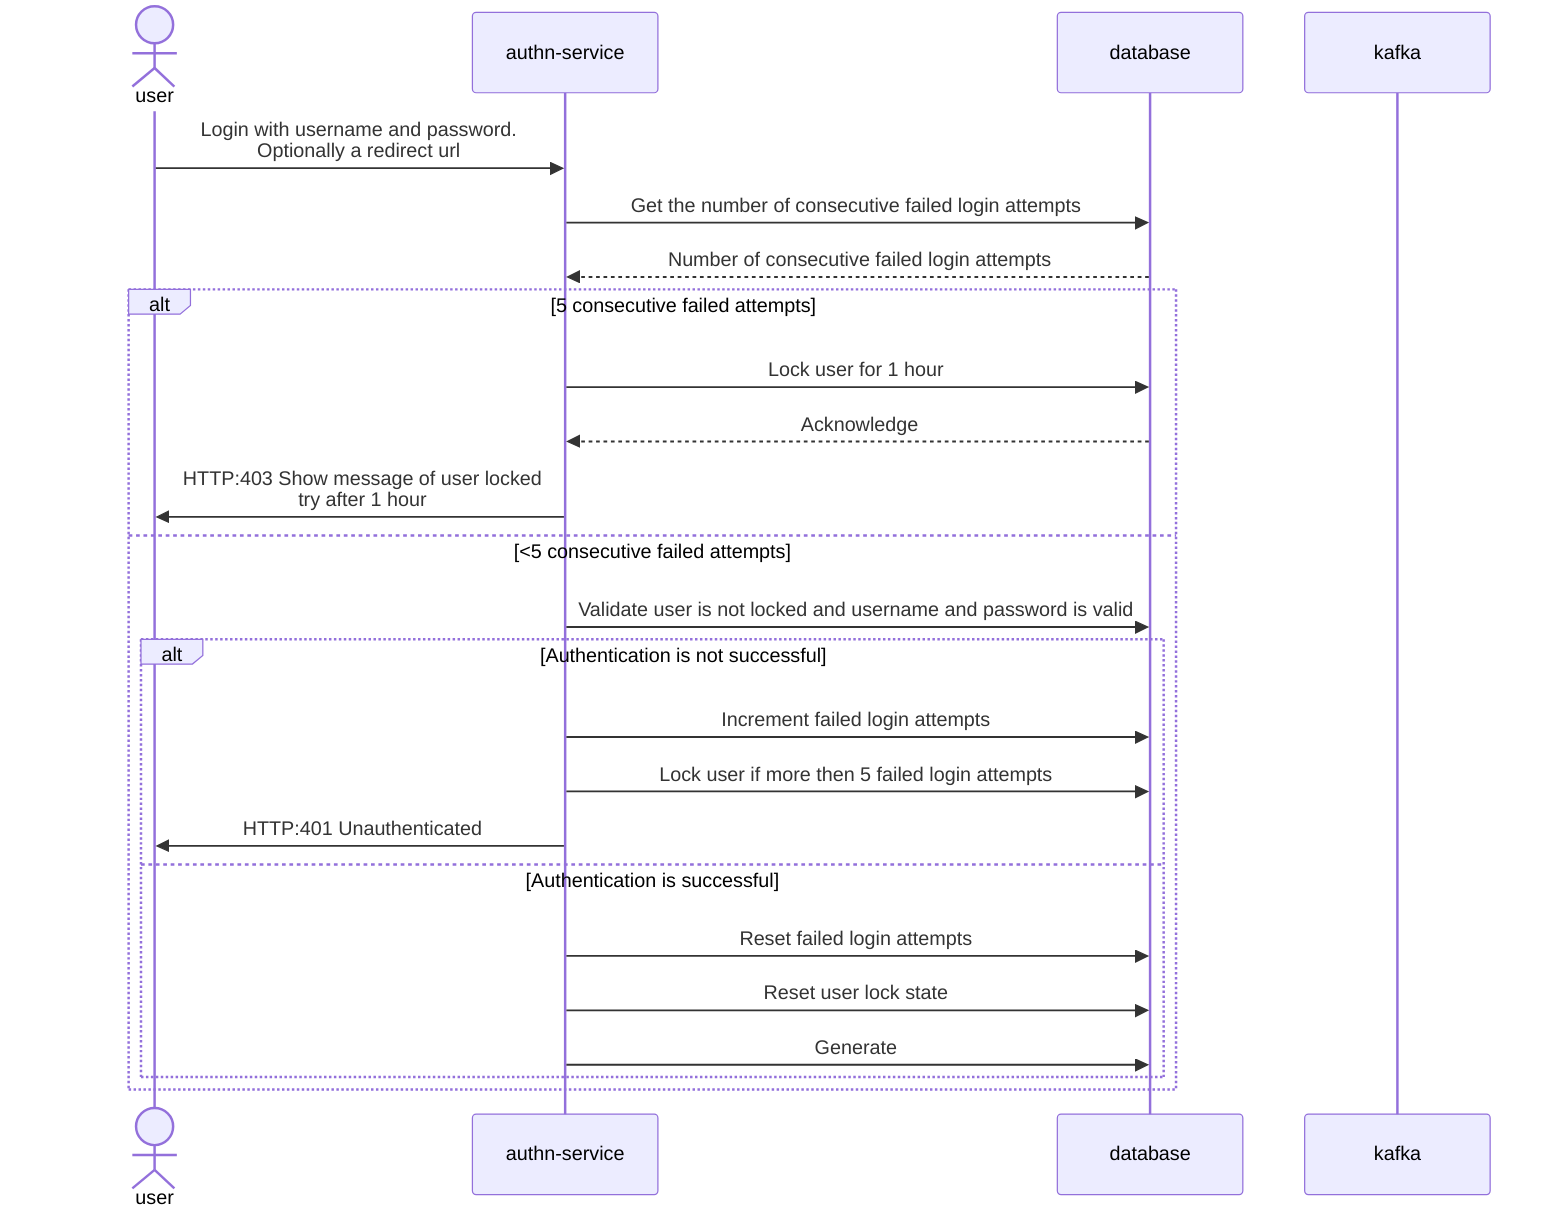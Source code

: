 sequenceDiagram
    actor user

    participant authn-service
    participant database
    participant kafka

    user->>authn-service: Login with username and password.<br>Optionally a redirect url
    authn-service->>database: Get the number of consecutive failed login attempts
    database-->>authn-service: Number of consecutive failed login attempts

    alt 5 consecutive failed attempts
        authn-service->>database: Lock user for 1 hour
        database-->>authn-service: Acknowledge
        authn-service->>user: HTTP:403 Show message of user locked<br>try after 1 hour
    else <5 consecutive failed attempts
        authn-service->>database: Validate user is not locked and username and password is valid
        alt Authentication is not successful
            authn-service->>database: Increment failed login attempts
            authn-service->>database: Lock user if more then 5 failed login attempts
            authn-service->>user: HTTP:401 Unauthenticated
        else Authentication is successful
            authn-service->>database: Reset failed login attempts
            authn-service->>database: Reset user lock state
            authn-service->>database: Generate
        end
    end